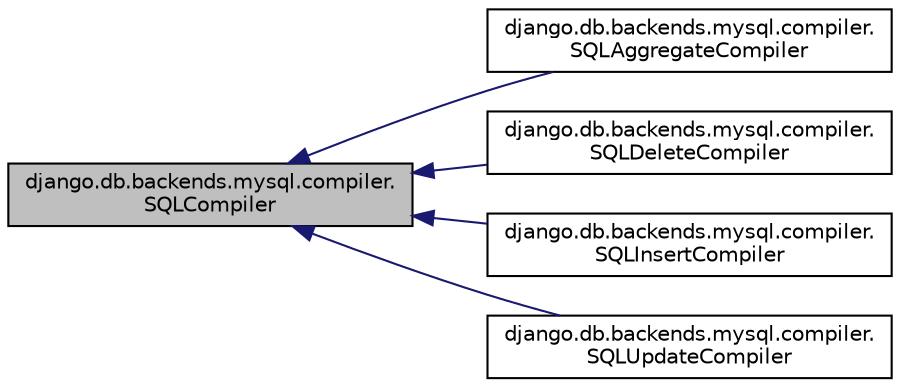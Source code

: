 digraph "django.db.backends.mysql.compiler.SQLCompiler"
{
 // LATEX_PDF_SIZE
  edge [fontname="Helvetica",fontsize="10",labelfontname="Helvetica",labelfontsize="10"];
  node [fontname="Helvetica",fontsize="10",shape=record];
  rankdir="LR";
  Node1 [label="django.db.backends.mysql.compiler.\lSQLCompiler",height=0.2,width=0.4,color="black", fillcolor="grey75", style="filled", fontcolor="black",tooltip=" "];
  Node1 -> Node2 [dir="back",color="midnightblue",fontsize="10",style="solid",fontname="Helvetica"];
  Node2 [label="django.db.backends.mysql.compiler.\lSQLAggregateCompiler",height=0.2,width=0.4,color="black", fillcolor="white", style="filled",URL="$d8/de9/classdjango_1_1db_1_1backends_1_1mysql_1_1compiler_1_1_s_q_l_aggregate_compiler.html",tooltip=" "];
  Node1 -> Node3 [dir="back",color="midnightblue",fontsize="10",style="solid",fontname="Helvetica"];
  Node3 [label="django.db.backends.mysql.compiler.\lSQLDeleteCompiler",height=0.2,width=0.4,color="black", fillcolor="white", style="filled",URL="$d3/d80/classdjango_1_1db_1_1backends_1_1mysql_1_1compiler_1_1_s_q_l_delete_compiler.html",tooltip=" "];
  Node1 -> Node4 [dir="back",color="midnightblue",fontsize="10",style="solid",fontname="Helvetica"];
  Node4 [label="django.db.backends.mysql.compiler.\lSQLInsertCompiler",height=0.2,width=0.4,color="black", fillcolor="white", style="filled",URL="$da/dbb/classdjango_1_1db_1_1backends_1_1mysql_1_1compiler_1_1_s_q_l_insert_compiler.html",tooltip=" "];
  Node1 -> Node5 [dir="back",color="midnightblue",fontsize="10",style="solid",fontname="Helvetica"];
  Node5 [label="django.db.backends.mysql.compiler.\lSQLUpdateCompiler",height=0.2,width=0.4,color="black", fillcolor="white", style="filled",URL="$d2/d06/classdjango_1_1db_1_1backends_1_1mysql_1_1compiler_1_1_s_q_l_update_compiler.html",tooltip=" "];
}
